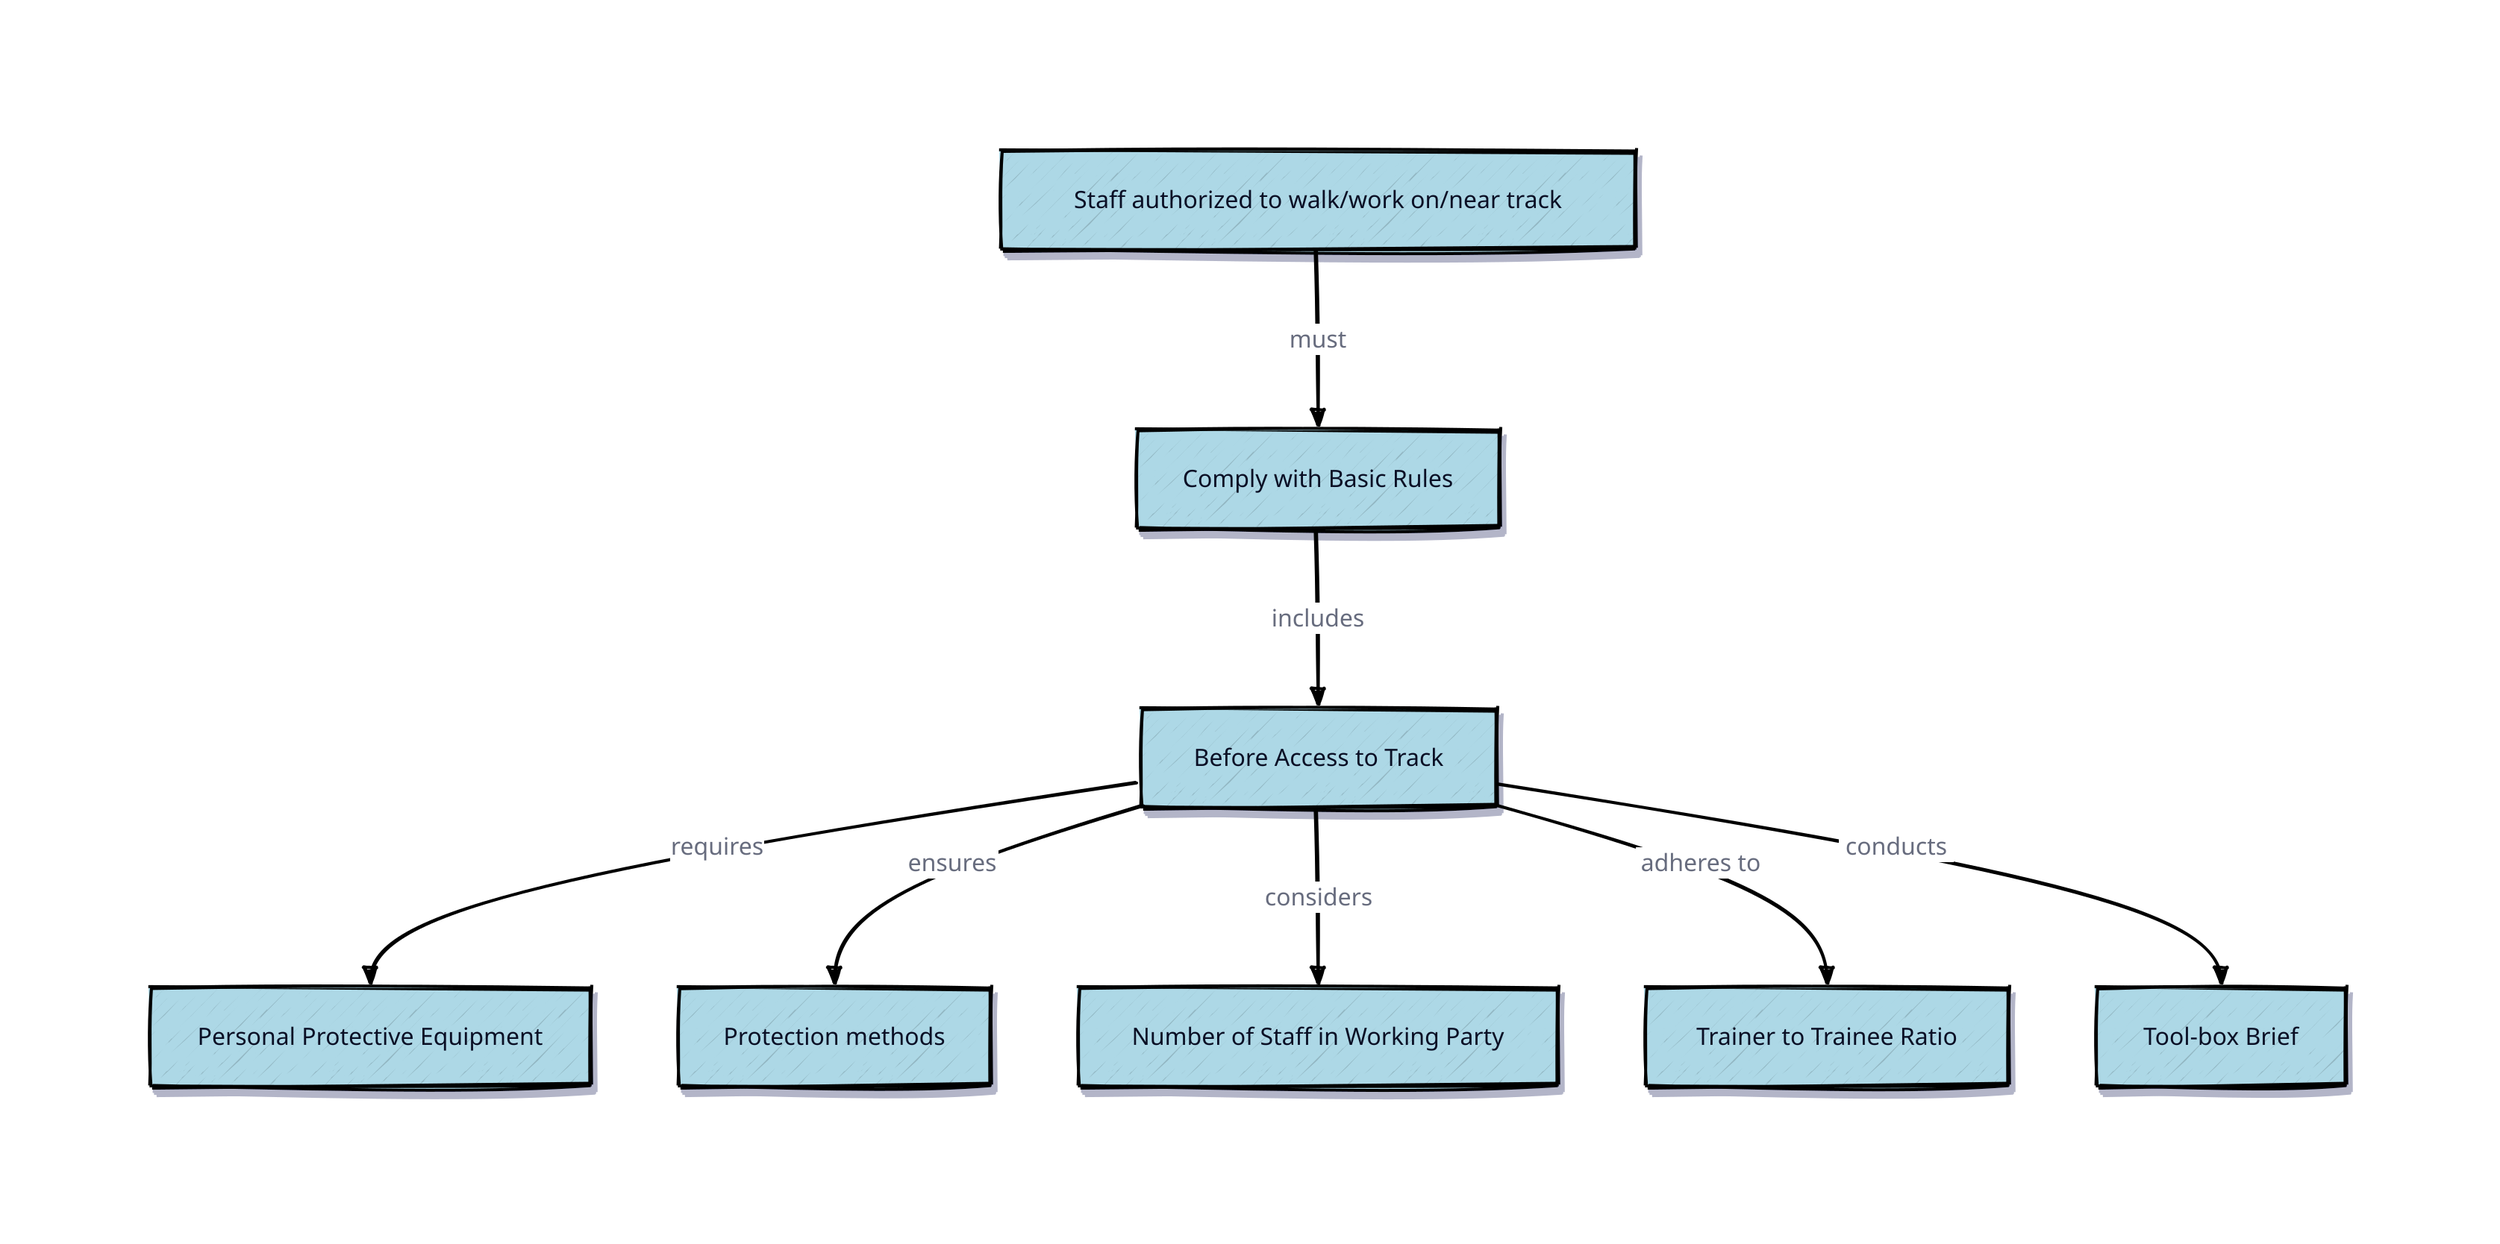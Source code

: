 
vars: {
  d2-config: {
    sketch: true
  }
}
classes: {
  process: {
    label: ""
    shape: rectangle
    style: {
      fill: lightblue
      shadow: true
    }
  }
}

Staff_authorized_to_walk/work_on/near_track.class: process
Staff_authorized_to_walk/work_on/near_track.label: "Staff authorized to walk/work on/near track"
Staff_authorized_to_walk/work_on/near_track: {
  style: {
    opacity: 1
    stroke: "black"
    stroke-width: 2
    shadow: true
  }
}
Comply_with_Basic_Rules.class: process
Comply_with_Basic_Rules.label: "Comply with Basic Rules"
Comply_with_Basic_Rules: {
  style: {
    opacity: 1
    stroke: "black"
    stroke-width: 2
    shadow: true
  }
}
Before_Access_to_Track.class: process
Before_Access_to_Track.label: "Before Access to Track"
Before_Access_to_Track: {
  style: {
    opacity: 1
    stroke: "black"
    stroke-width: 2
    shadow: true
  }
}
Personal_Protective_Equipment.class: process
Personal_Protective_Equipment.label: "Personal Protective Equipment"
Personal_Protective_Equipment: {
  style: {
    opacity: 1
    stroke: "black"
    stroke-width: 2
    shadow: true
  }
}
Protection_methods.class: process
Protection_methods.label: "Protection methods"
Protection_methods: {
  style: {
    opacity: 1
    stroke: "black"
    stroke-width: 2
    shadow: true
  }
}
Number_of_Staff_in_Working_Party.class: process
Number_of_Staff_in_Working_Party.label: "Number of Staff in Working Party"
Number_of_Staff_in_Working_Party: {
  style: {
    opacity: 1
    stroke: "black"
    stroke-width: 2
    shadow: true
  }
}
Trainer_to_Trainee_Ratio.class: process
Trainer_to_Trainee_Ratio.label: "Trainer to Trainee Ratio"
Trainer_to_Trainee_Ratio: {
  style: {
    opacity: 1
    stroke: "black"
    stroke-width: 2
    shadow: true
  }
}
Tool-box_Brief.class: process
Tool-box_Brief.label: "Tool-box Brief"
Tool-box_Brief: {
  style: {
    opacity: 1
    stroke: "black"
    stroke-width: 2
    shadow: true
  }
}
Staff_authorized_to_walk/work_on/near_track -> Comply_with_Basic_Rules: {
  label: "must"
  style.stroke: black
  style.opacity: 1
  style.stroke-width: 2
}
Comply_with_Basic_Rules -> Before_Access_to_Track: {
  label: "includes"
  style.stroke: black
  style.opacity: 1
  style.stroke-width: 2
}
Before_Access_to_Track -> Personal_Protective_Equipment: {
  label: "requires"
  style.stroke: black
  style.opacity: 1
  style.stroke-width: 2
}
Before_Access_to_Track -> Protection_methods: {
  label: "ensures"
  style.stroke: black
  style.opacity: 1
  style.stroke-width: 2
}
Before_Access_to_Track -> Number_of_Staff_in_Working_Party: {
  label: "considers"
  style.stroke: black
  style.opacity: 1
  style.stroke-width: 2
}
Before_Access_to_Track -> Trainer_to_Trainee_Ratio: {
  label: "adheres to"
  style.stroke: black
  style.opacity: 1
  style.stroke-width: 2
}
Before_Access_to_Track -> Tool-box_Brief: {
  label: "conducts"
  style.stroke: black
  style.opacity: 1
  style.stroke-width: 2
}